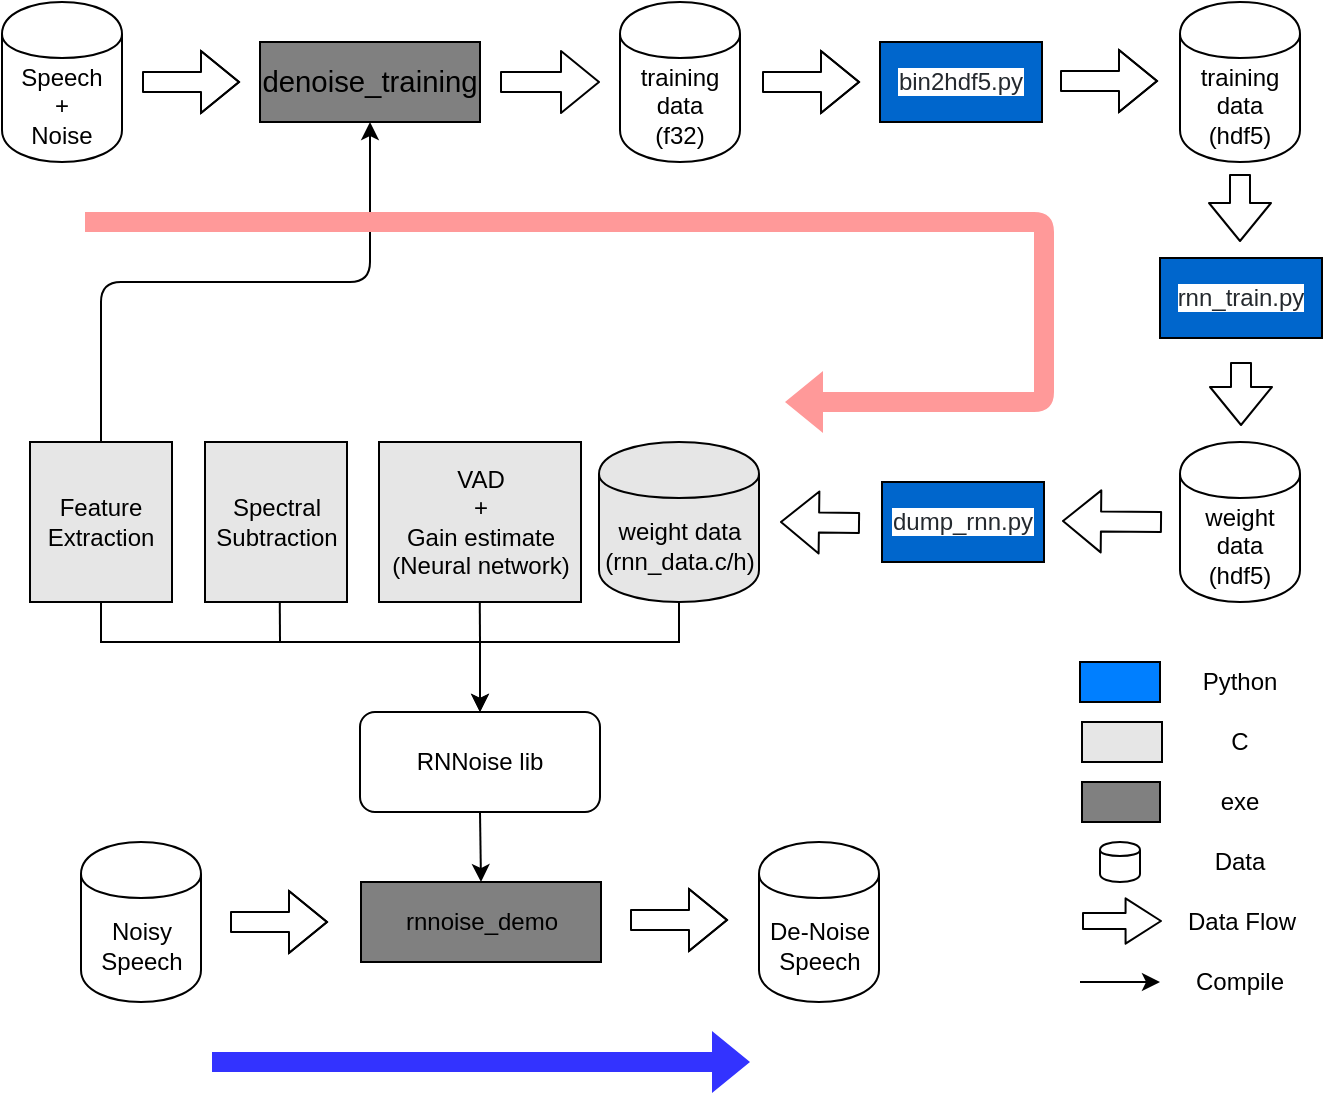 <mxfile version="12.1.7" pages="1"><diagram id="cxPggjqLNbw3QVIsr8zk" name="Page-1"><mxGraphModel dx="826" dy="838" grid="1" gridSize="10" guides="1" tooltips="1" connect="1" arrows="1" fold="1" page="1" pageScale="1" pageWidth="1654" pageHeight="1169" math="0" shadow="0"><root><mxCell id="0"/><mxCell id="1" parent="0"/><mxCell id="4L00skd8d20YzLHX7mjh-2" value="&lt;span style=&quot;font-family: &amp;#34;calibri&amp;#34; , sans-serif ; font-size: 14.667px ; white-space: normal&quot;&gt;denoise_training&lt;/span&gt;" style="rounded=0;whiteSpace=wrap;html=1;fillColor=#808080;" parent="1" vertex="1"><mxGeometry x="310" y="360" width="110" height="40" as="geometry"/></mxCell><mxCell id="4L00skd8d20YzLHX7mjh-1" value="RNNoise lib" style="rounded=1;whiteSpace=wrap;html=1;fillColor=none;" parent="1" vertex="1"><mxGeometry x="360" y="695" width="120" height="50" as="geometry"/></mxCell><mxCell id="4L00skd8d20YzLHX7mjh-5" value="rnnoise_demo" style="rounded=0;whiteSpace=wrap;html=1;fillColor=#808080;" parent="1" vertex="1"><mxGeometry x="360.5" y="780" width="120" height="40" as="geometry"/></mxCell><mxCell id="4L00skd8d20YzLHX7mjh-7" value="Speech&lt;br&gt;+&lt;br&gt;Noise" style="shape=cylinder;whiteSpace=wrap;html=1;boundedLbl=1;backgroundOutline=1;" parent="1" vertex="1"><mxGeometry x="181" y="340" width="60" height="80" as="geometry"/></mxCell><mxCell id="4L00skd8d20YzLHX7mjh-8" value="" style="shape=flexArrow;endArrow=classic;html=1;" parent="1" edge="1"><mxGeometry width="50" height="50" relative="1" as="geometry"><mxPoint x="251" y="380" as="sourcePoint"/><mxPoint x="300" y="380" as="targetPoint"/><Array as="points"><mxPoint x="261" y="380"/></Array></mxGeometry></mxCell><mxCell id="4L00skd8d20YzLHX7mjh-9" value="" style="shape=flexArrow;endArrow=classic;html=1;" parent="1" edge="1"><mxGeometry width="50" height="50" relative="1" as="geometry"><mxPoint x="430" y="380" as="sourcePoint"/><mxPoint x="480" y="380" as="targetPoint"/></mxGeometry></mxCell><mxCell id="4L00skd8d20YzLHX7mjh-10" value="training data&lt;br&gt;(f32)" style="shape=cylinder;whiteSpace=wrap;html=1;boundedLbl=1;backgroundOutline=1;" parent="1" vertex="1"><mxGeometry x="490" y="340" width="60" height="80" as="geometry"/></mxCell><mxCell id="4L00skd8d20YzLHX7mjh-11" value="&lt;span style=&quot;color: rgb(36 , 41 , 46) ; font-family: , &amp;#34;consolas&amp;#34; , &amp;#34;liberation mono&amp;#34; , &amp;#34;menlo&amp;#34; , monospace ; white-space: pre ; background-color: rgb(255 , 255 , 255)&quot;&gt;bin2hdf5.py&lt;/span&gt;" style="rounded=0;whiteSpace=wrap;html=1;fillColor=#0066CC;" parent="1" vertex="1"><mxGeometry x="620" y="360" width="81" height="40" as="geometry"/></mxCell><mxCell id="4L00skd8d20YzLHX7mjh-14" value="training data&lt;br&gt;(hdf5)" style="shape=cylinder;whiteSpace=wrap;html=1;boundedLbl=1;backgroundOutline=1;" parent="1" vertex="1"><mxGeometry x="770" y="340" width="60" height="80" as="geometry"/></mxCell><mxCell id="4L00skd8d20YzLHX7mjh-15" value="&lt;span style=&quot;color: rgb(36 , 41 , 46) ; font-family: , &amp;#34;consolas&amp;#34; , &amp;#34;liberation mono&amp;#34; , &amp;#34;menlo&amp;#34; , monospace ; white-space: pre ; background-color: rgb(255 , 255 , 255)&quot;&gt;rnn_train.py&lt;/span&gt;" style="rounded=0;whiteSpace=wrap;html=1;fillColor=#0066CC;strokeColor=#000000;" parent="1" vertex="1"><mxGeometry x="760" y="468" width="81" height="40" as="geometry"/></mxCell><mxCell id="4L00skd8d20YzLHX7mjh-17" value="" style="shape=flexArrow;endArrow=classic;html=1;" parent="1" edge="1"><mxGeometry width="50" height="50" relative="1" as="geometry"><mxPoint x="761" y="600" as="sourcePoint"/><mxPoint x="711" y="599.5" as="targetPoint"/></mxGeometry></mxCell><mxCell id="4L00skd8d20YzLHX7mjh-20" value="weight&lt;br&gt;data&lt;br&gt;(hdf5)" style="shape=cylinder;whiteSpace=wrap;html=1;boundedLbl=1;backgroundOutline=1;" parent="1" vertex="1"><mxGeometry x="770" y="560" width="60" height="80" as="geometry"/></mxCell><mxCell id="4L00skd8d20YzLHX7mjh-21" value="&lt;span style=&quot;color: rgb(36 , 41 , 46) ; font-family: , &amp;#34;consolas&amp;#34; , &amp;#34;liberation mono&amp;#34; , &amp;#34;menlo&amp;#34; , monospace ; white-space: pre ; background-color: rgb(255 , 255 , 255)&quot;&gt;dump_rnn.py&lt;/span&gt;" style="rounded=0;whiteSpace=wrap;html=1;fillColor=#0066CC;" parent="1" vertex="1"><mxGeometry x="621" y="580" width="81" height="40" as="geometry"/></mxCell><mxCell id="4L00skd8d20YzLHX7mjh-78" style="edgeStyle=orthogonalEdgeStyle;rounded=0;orthogonalLoop=1;jettySize=auto;html=1;exitX=0.5;exitY=1;exitDx=0;exitDy=0;entryX=0.5;entryY=0;entryDx=0;entryDy=0;" parent="1" source="4L00skd8d20YzLHX7mjh-22" target="4L00skd8d20YzLHX7mjh-1" edge="1"><mxGeometry relative="1" as="geometry"><Array as="points"><mxPoint x="520" y="660"/><mxPoint x="420" y="660"/></Array></mxGeometry></mxCell><mxCell id="4L00skd8d20YzLHX7mjh-22" value="weight&amp;nbsp;data&lt;br&gt;(rnn_data.c/h)" style="shape=cylinder;whiteSpace=wrap;html=1;boundedLbl=1;backgroundOutline=1;fillColor=#E6E6E6;" parent="1" vertex="1"><mxGeometry x="479.5" y="560" width="80" height="80" as="geometry"/></mxCell><mxCell id="4L00skd8d20YzLHX7mjh-26" value="" style="shape=flexArrow;endArrow=classic;html=1;" parent="1" edge="1"><mxGeometry width="50" height="50" relative="1" as="geometry"><mxPoint x="561" y="380" as="sourcePoint"/><mxPoint x="610" y="380" as="targetPoint"/><Array as="points"><mxPoint x="571" y="380"/></Array></mxGeometry></mxCell><mxCell id="4L00skd8d20YzLHX7mjh-27" value="" style="shape=flexArrow;endArrow=classic;html=1;" parent="1" edge="1"><mxGeometry width="50" height="50" relative="1" as="geometry"><mxPoint x="710.0" y="379.5" as="sourcePoint"/><mxPoint x="759" y="379.5" as="targetPoint"/><Array as="points"><mxPoint x="720" y="379.5"/></Array></mxGeometry></mxCell><mxCell id="4L00skd8d20YzLHX7mjh-29" value="" style="shape=flexArrow;endArrow=classic;html=1;" parent="1" edge="1"><mxGeometry width="50" height="50" relative="1" as="geometry"><mxPoint x="800" y="426" as="sourcePoint"/><mxPoint x="800" y="460" as="targetPoint"/></mxGeometry></mxCell><mxCell id="4L00skd8d20YzLHX7mjh-30" value="" style="shape=flexArrow;endArrow=classic;html=1;" parent="1" edge="1"><mxGeometry width="50" height="50" relative="1" as="geometry"><mxPoint x="800.5" y="520" as="sourcePoint"/><mxPoint x="800.5" y="552" as="targetPoint"/></mxGeometry></mxCell><mxCell id="4L00skd8d20YzLHX7mjh-44" value="" style="endArrow=none;html=1;entryX=0.489;entryY=1.004;entryDx=0;entryDy=0;entryPerimeter=0;" parent="1" edge="1"><mxGeometry width="50" height="50" relative="1" as="geometry"><mxPoint x="320" y="659.5" as="sourcePoint"/><mxPoint x="319.889" y="639.82" as="targetPoint"/></mxGeometry></mxCell><mxCell id="4L00skd8d20YzLHX7mjh-45" value="" style="endArrow=classic;html=1;entryX=0.5;entryY=0;entryDx=0;entryDy=0;exitX=0.5;exitY=1;exitDx=0;exitDy=0;" parent="1" source="4L00skd8d20YzLHX7mjh-1" target="4L00skd8d20YzLHX7mjh-5" edge="1"><mxGeometry width="50" height="50" relative="1" as="geometry"><mxPoint x="460" y="680" as="sourcePoint"/><mxPoint x="340" y="760" as="targetPoint"/></mxGeometry></mxCell><mxCell id="4L00skd8d20YzLHX7mjh-72" style="edgeStyle=elbowEdgeStyle;rounded=0;orthogonalLoop=1;jettySize=auto;elbow=vertical;html=1;exitX=0.5;exitY=1;exitDx=0;exitDy=0;entryX=0.5;entryY=0;entryDx=0;entryDy=0;" parent="1" source="4L00skd8d20YzLHX7mjh-46" target="4L00skd8d20YzLHX7mjh-1" edge="1"><mxGeometry relative="1" as="geometry"><Array as="points"><mxPoint x="330" y="660"/></Array></mxGeometry></mxCell><mxCell id="4L00skd8d20YzLHX7mjh-46" value="Feature Extraction&lt;br&gt;" style="rounded=0;whiteSpace=wrap;html=1;fillColor=#E6E6E6;" parent="1" vertex="1"><mxGeometry x="195" y="560" width="71" height="80" as="geometry"/></mxCell><mxCell id="4L00skd8d20YzLHX7mjh-47" value="VAD&lt;br&gt;+&lt;br&gt;Gain estimate&lt;br&gt;(Neural network)" style="rounded=0;whiteSpace=wrap;html=1;fillColor=#E6E6E6;" parent="1" vertex="1"><mxGeometry x="369.5" y="560" width="101" height="80" as="geometry"/></mxCell><mxCell id="4L00skd8d20YzLHX7mjh-48" value="" style="rounded=0;whiteSpace=wrap;html=1;fillColor=#007FFF;" parent="1" vertex="1"><mxGeometry x="720" y="670" width="40" height="20" as="geometry"/></mxCell><mxCell id="4L00skd8d20YzLHX7mjh-49" value="Python" style="text;html=1;strokeColor=none;fillColor=none;align=center;verticalAlign=middle;whiteSpace=wrap;rounded=0;" parent="1" vertex="1"><mxGeometry x="780" y="670" width="40" height="20" as="geometry"/></mxCell><mxCell id="4L00skd8d20YzLHX7mjh-50" value="" style="rounded=0;whiteSpace=wrap;html=1;fillColor=#E6E6E6;" parent="1" vertex="1"><mxGeometry x="721" y="700" width="40" height="20" as="geometry"/></mxCell><mxCell id="4L00skd8d20YzLHX7mjh-51" value="C" style="text;html=1;strokeColor=none;fillColor=none;align=center;verticalAlign=middle;whiteSpace=wrap;rounded=0;" parent="1" vertex="1"><mxGeometry x="780" y="700" width="40" height="20" as="geometry"/></mxCell><mxCell id="4L00skd8d20YzLHX7mjh-52" value="" style="rounded=0;whiteSpace=wrap;html=1;fillColor=#808080;" parent="1" vertex="1"><mxGeometry x="721" y="730" width="39" height="20" as="geometry"/></mxCell><mxCell id="4L00skd8d20YzLHX7mjh-53" value="exe" style="text;html=1;strokeColor=none;fillColor=none;align=center;verticalAlign=middle;whiteSpace=wrap;rounded=0;" parent="1" vertex="1"><mxGeometry x="780" y="730" width="40" height="20" as="geometry"/></mxCell><mxCell id="4L00skd8d20YzLHX7mjh-54" value="Noisy Speech" style="shape=cylinder;whiteSpace=wrap;html=1;boundedLbl=1;backgroundOutline=1;strokeColor=#000000;fillColor=none;" parent="1" vertex="1"><mxGeometry x="220.5" y="760" width="60" height="80" as="geometry"/></mxCell><mxCell id="4L00skd8d20YzLHX7mjh-55" value="" style="shape=flexArrow;endArrow=classic;html=1;" parent="1" edge="1"><mxGeometry width="50" height="50" relative="1" as="geometry"><mxPoint x="295" y="800" as="sourcePoint"/><mxPoint x="344" y="800" as="targetPoint"/><Array as="points"><mxPoint x="305" y="800"/></Array></mxGeometry></mxCell><mxCell id="4L00skd8d20YzLHX7mjh-56" value="" style="shape=flexArrow;endArrow=classic;html=1;" parent="1" edge="1"><mxGeometry width="50" height="50" relative="1" as="geometry"><mxPoint x="495" y="799" as="sourcePoint"/><mxPoint x="544" y="799" as="targetPoint"/><Array as="points"><mxPoint x="505" y="799"/></Array></mxGeometry></mxCell><mxCell id="4L00skd8d20YzLHX7mjh-57" value="" style="shape=cylinder;whiteSpace=wrap;html=1;boundedLbl=1;backgroundOutline=1;strokeColor=#000000;fillColor=none;" parent="1" vertex="1"><mxGeometry x="730" y="760" width="20" height="20" as="geometry"/></mxCell><mxCell id="4L00skd8d20YzLHX7mjh-58" value="Data" style="text;html=1;strokeColor=none;fillColor=none;align=center;verticalAlign=middle;whiteSpace=wrap;rounded=0;" parent="1" vertex="1"><mxGeometry x="780" y="760" width="40" height="20" as="geometry"/></mxCell><mxCell id="4L00skd8d20YzLHX7mjh-59" value="De-Noise Speech" style="shape=cylinder;whiteSpace=wrap;html=1;boundedLbl=1;backgroundOutline=1;strokeColor=#000000;fillColor=none;" parent="1" vertex="1"><mxGeometry x="559.5" y="760" width="60" height="80" as="geometry"/></mxCell><mxCell id="4L00skd8d20YzLHX7mjh-60" value="" style="shape=flexArrow;endArrow=classic;html=1;width=8;endSize=5.571;endWidth=13.714;" parent="1" edge="1"><mxGeometry width="50" height="50" relative="1" as="geometry"><mxPoint x="721" y="799.5" as="sourcePoint"/><mxPoint x="761" y="799.5" as="targetPoint"/></mxGeometry></mxCell><mxCell id="4L00skd8d20YzLHX7mjh-61" value="Data Flow" style="text;html=1;strokeColor=none;fillColor=none;align=center;verticalAlign=middle;whiteSpace=wrap;rounded=0;" parent="1" vertex="1"><mxGeometry x="770.5" y="790" width="60" height="20" as="geometry"/></mxCell><mxCell id="4L00skd8d20YzLHX7mjh-62" value="" style="endArrow=classic;html=1;" parent="1" edge="1"><mxGeometry width="50" height="50" relative="1" as="geometry"><mxPoint x="720" y="830" as="sourcePoint"/><mxPoint x="760" y="830" as="targetPoint"/></mxGeometry></mxCell><mxCell id="4L00skd8d20YzLHX7mjh-63" value="Compile" style="text;html=1;strokeColor=none;fillColor=none;align=center;verticalAlign=middle;whiteSpace=wrap;rounded=0;" parent="1" vertex="1"><mxGeometry x="780" y="820" width="40" height="20" as="geometry"/></mxCell><mxCell id="4L00skd8d20YzLHX7mjh-64" value="" style="endArrow=classic;html=1;edgeStyle=elbowEdgeStyle;elbow=vertical;exitX=0.5;exitY=0;exitDx=0;exitDy=0;entryX=0.5;entryY=1;entryDx=0;entryDy=0;" parent="1" source="4L00skd8d20YzLHX7mjh-46" target="4L00skd8d20YzLHX7mjh-2" edge="1"><mxGeometry width="50" height="50" relative="1" as="geometry"><mxPoint x="260" y="910" as="sourcePoint"/><mxPoint x="350" y="470" as="targetPoint"/></mxGeometry></mxCell><mxCell id="4L00skd8d20YzLHX7mjh-65" value="" style="shape=flexArrow;endArrow=classic;html=1;" parent="1" edge="1"><mxGeometry width="50" height="50" relative="1" as="geometry"><mxPoint x="610" y="600.5" as="sourcePoint"/><mxPoint x="570" y="600" as="targetPoint"/></mxGeometry></mxCell><mxCell id="4L00skd8d20YzLHX7mjh-67" value="Spectral Subtraction&lt;br&gt;" style="rounded=0;whiteSpace=wrap;html=1;fillColor=#E6E6E6;" parent="1" vertex="1"><mxGeometry x="282.5" y="560" width="71" height="80" as="geometry"/></mxCell><mxCell id="4L00skd8d20YzLHX7mjh-76" value="" style="endArrow=none;html=1;entryX=0.489;entryY=1.004;entryDx=0;entryDy=0;entryPerimeter=0;" parent="1" edge="1"><mxGeometry width="50" height="50" relative="1" as="geometry"><mxPoint x="420" y="659.5" as="sourcePoint"/><mxPoint x="419.889" y="639.82" as="targetPoint"/></mxGeometry></mxCell><mxCell id="lQHZNmA4G1zaRCoQA4F--45" value="" style="endArrow=classic;html=1;shape=flexArrow;fillColor=#FF9999;strokeColor=none;" edge="1" parent="1"><mxGeometry width="50" height="50" relative="1" as="geometry"><mxPoint x="222" y="450" as="sourcePoint"/><mxPoint x="572" y="540" as="targetPoint"/><Array as="points"><mxPoint x="702" y="450"/><mxPoint x="702" y="540"/></Array></mxGeometry></mxCell><mxCell id="lQHZNmA4G1zaRCoQA4F--46" value="" style="endArrow=classic;html=1;fillColor=#3333FF;shape=flexArrow;strokeColor=none;" edge="1" parent="1"><mxGeometry width="50" height="50" relative="1" as="geometry"><mxPoint x="285.5" y="870" as="sourcePoint"/><mxPoint x="555.5" y="870" as="targetPoint"/></mxGeometry></mxCell></root></mxGraphModel></diagram></mxfile>